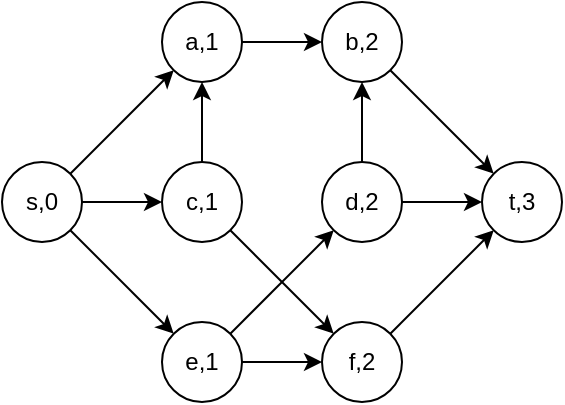 <mxfile version="14.1.8" type="device"><diagram id="n3aAeAjF4Ahfh9AeAIy1" name="第 1 页"><mxGraphModel dx="541" dy="414" grid="1" gridSize="10" guides="1" tooltips="1" connect="1" arrows="1" fold="1" page="1" pageScale="1" pageWidth="827" pageHeight="1169" math="0" shadow="0"><root><mxCell id="0"/><mxCell id="1" parent="0"/><mxCell id="IkHhpHFZgQNd4Zdg-8Fa-8" style="rounded=0;orthogonalLoop=1;jettySize=auto;html=1;exitX=1;exitY=0;exitDx=0;exitDy=0;entryX=0;entryY=1;entryDx=0;entryDy=0;" edge="1" parent="1" source="IkHhpHFZgQNd4Zdg-8Fa-1" target="IkHhpHFZgQNd4Zdg-8Fa-3"><mxGeometry relative="1" as="geometry"/></mxCell><mxCell id="IkHhpHFZgQNd4Zdg-8Fa-9" style="edgeStyle=none;rounded=0;orthogonalLoop=1;jettySize=auto;html=1;exitX=1;exitY=1;exitDx=0;exitDy=0;entryX=0;entryY=0;entryDx=0;entryDy=0;" edge="1" parent="1" source="IkHhpHFZgQNd4Zdg-8Fa-1" target="IkHhpHFZgQNd4Zdg-8Fa-2"><mxGeometry relative="1" as="geometry"/></mxCell><mxCell id="IkHhpHFZgQNd4Zdg-8Fa-21" style="edgeStyle=none;rounded=0;orthogonalLoop=1;jettySize=auto;html=1;exitX=1;exitY=0.5;exitDx=0;exitDy=0;entryX=0;entryY=0.5;entryDx=0;entryDy=0;" edge="1" parent="1" source="IkHhpHFZgQNd4Zdg-8Fa-1" target="IkHhpHFZgQNd4Zdg-8Fa-18"><mxGeometry relative="1" as="geometry"/></mxCell><mxCell id="IkHhpHFZgQNd4Zdg-8Fa-1" value="s,0" style="ellipse;whiteSpace=wrap;html=1;aspect=fixed;" vertex="1" parent="1"><mxGeometry x="200" y="200" width="40" height="40" as="geometry"/></mxCell><mxCell id="IkHhpHFZgQNd4Zdg-8Fa-10" style="edgeStyle=none;rounded=0;orthogonalLoop=1;jettySize=auto;html=1;exitX=1;exitY=0.5;exitDx=0;exitDy=0;entryX=0;entryY=0.5;entryDx=0;entryDy=0;" edge="1" parent="1" source="IkHhpHFZgQNd4Zdg-8Fa-2" target="IkHhpHFZgQNd4Zdg-8Fa-4"><mxGeometry relative="1" as="geometry"/></mxCell><mxCell id="IkHhpHFZgQNd4Zdg-8Fa-23" style="edgeStyle=none;rounded=0;orthogonalLoop=1;jettySize=auto;html=1;exitX=1;exitY=0;exitDx=0;exitDy=0;" edge="1" parent="1" source="IkHhpHFZgQNd4Zdg-8Fa-2" target="IkHhpHFZgQNd4Zdg-8Fa-19"><mxGeometry relative="1" as="geometry"/></mxCell><mxCell id="IkHhpHFZgQNd4Zdg-8Fa-2" value="e,1" style="ellipse;whiteSpace=wrap;html=1;aspect=fixed;" vertex="1" parent="1"><mxGeometry x="280" y="280" width="40" height="40" as="geometry"/></mxCell><mxCell id="IkHhpHFZgQNd4Zdg-8Fa-25" style="edgeStyle=none;rounded=0;orthogonalLoop=1;jettySize=auto;html=1;exitX=1;exitY=0.5;exitDx=0;exitDy=0;entryX=0;entryY=0.5;entryDx=0;entryDy=0;" edge="1" parent="1" source="IkHhpHFZgQNd4Zdg-8Fa-3" target="IkHhpHFZgQNd4Zdg-8Fa-20"><mxGeometry relative="1" as="geometry"/></mxCell><mxCell id="IkHhpHFZgQNd4Zdg-8Fa-3" value="a,1" style="ellipse;whiteSpace=wrap;html=1;aspect=fixed;" vertex="1" parent="1"><mxGeometry x="280" y="120" width="40" height="40" as="geometry"/></mxCell><mxCell id="IkHhpHFZgQNd4Zdg-8Fa-28" style="edgeStyle=none;rounded=0;orthogonalLoop=1;jettySize=auto;html=1;exitX=1;exitY=0;exitDx=0;exitDy=0;entryX=0;entryY=1;entryDx=0;entryDy=0;" edge="1" parent="1" source="IkHhpHFZgQNd4Zdg-8Fa-4" target="IkHhpHFZgQNd4Zdg-8Fa-7"><mxGeometry relative="1" as="geometry"/></mxCell><mxCell id="IkHhpHFZgQNd4Zdg-8Fa-4" value="f,2" style="ellipse;whiteSpace=wrap;html=1;aspect=fixed;" vertex="1" parent="1"><mxGeometry x="360" y="280" width="40" height="40" as="geometry"/></mxCell><mxCell id="IkHhpHFZgQNd4Zdg-8Fa-7" value="t,3" style="ellipse;whiteSpace=wrap;html=1;aspect=fixed;" vertex="1" parent="1"><mxGeometry x="440" y="200" width="40" height="40" as="geometry"/></mxCell><mxCell id="IkHhpHFZgQNd4Zdg-8Fa-22" style="edgeStyle=none;rounded=0;orthogonalLoop=1;jettySize=auto;html=1;exitX=1;exitY=1;exitDx=0;exitDy=0;entryX=0;entryY=0;entryDx=0;entryDy=0;" edge="1" parent="1" source="IkHhpHFZgQNd4Zdg-8Fa-18" target="IkHhpHFZgQNd4Zdg-8Fa-4"><mxGeometry relative="1" as="geometry"/></mxCell><mxCell id="IkHhpHFZgQNd4Zdg-8Fa-24" style="edgeStyle=none;rounded=0;orthogonalLoop=1;jettySize=auto;html=1;exitX=0.5;exitY=0;exitDx=0;exitDy=0;entryX=0.5;entryY=1;entryDx=0;entryDy=0;" edge="1" parent="1" source="IkHhpHFZgQNd4Zdg-8Fa-18" target="IkHhpHFZgQNd4Zdg-8Fa-3"><mxGeometry relative="1" as="geometry"/></mxCell><mxCell id="IkHhpHFZgQNd4Zdg-8Fa-18" value="c,1" style="ellipse;whiteSpace=wrap;html=1;aspect=fixed;" vertex="1" parent="1"><mxGeometry x="280" y="200" width="40" height="40" as="geometry"/></mxCell><mxCell id="IkHhpHFZgQNd4Zdg-8Fa-26" style="edgeStyle=none;rounded=0;orthogonalLoop=1;jettySize=auto;html=1;exitX=0.5;exitY=0;exitDx=0;exitDy=0;entryX=0.5;entryY=1;entryDx=0;entryDy=0;" edge="1" parent="1" source="IkHhpHFZgQNd4Zdg-8Fa-19" target="IkHhpHFZgQNd4Zdg-8Fa-20"><mxGeometry relative="1" as="geometry"/></mxCell><mxCell id="IkHhpHFZgQNd4Zdg-8Fa-27" style="edgeStyle=none;rounded=0;orthogonalLoop=1;jettySize=auto;html=1;exitX=1;exitY=0.5;exitDx=0;exitDy=0;entryX=0;entryY=0.5;entryDx=0;entryDy=0;" edge="1" parent="1" source="IkHhpHFZgQNd4Zdg-8Fa-19" target="IkHhpHFZgQNd4Zdg-8Fa-7"><mxGeometry relative="1" as="geometry"/></mxCell><mxCell id="IkHhpHFZgQNd4Zdg-8Fa-19" value="d,2" style="ellipse;whiteSpace=wrap;html=1;aspect=fixed;" vertex="1" parent="1"><mxGeometry x="360" y="200" width="40" height="40" as="geometry"/></mxCell><mxCell id="IkHhpHFZgQNd4Zdg-8Fa-29" style="edgeStyle=none;rounded=0;orthogonalLoop=1;jettySize=auto;html=1;exitX=1;exitY=1;exitDx=0;exitDy=0;entryX=0;entryY=0;entryDx=0;entryDy=0;" edge="1" parent="1" source="IkHhpHFZgQNd4Zdg-8Fa-20" target="IkHhpHFZgQNd4Zdg-8Fa-7"><mxGeometry relative="1" as="geometry"/></mxCell><mxCell id="IkHhpHFZgQNd4Zdg-8Fa-20" value="b,2" style="ellipse;whiteSpace=wrap;html=1;aspect=fixed;" vertex="1" parent="1"><mxGeometry x="360" y="120" width="40" height="40" as="geometry"/></mxCell></root></mxGraphModel></diagram></mxfile>